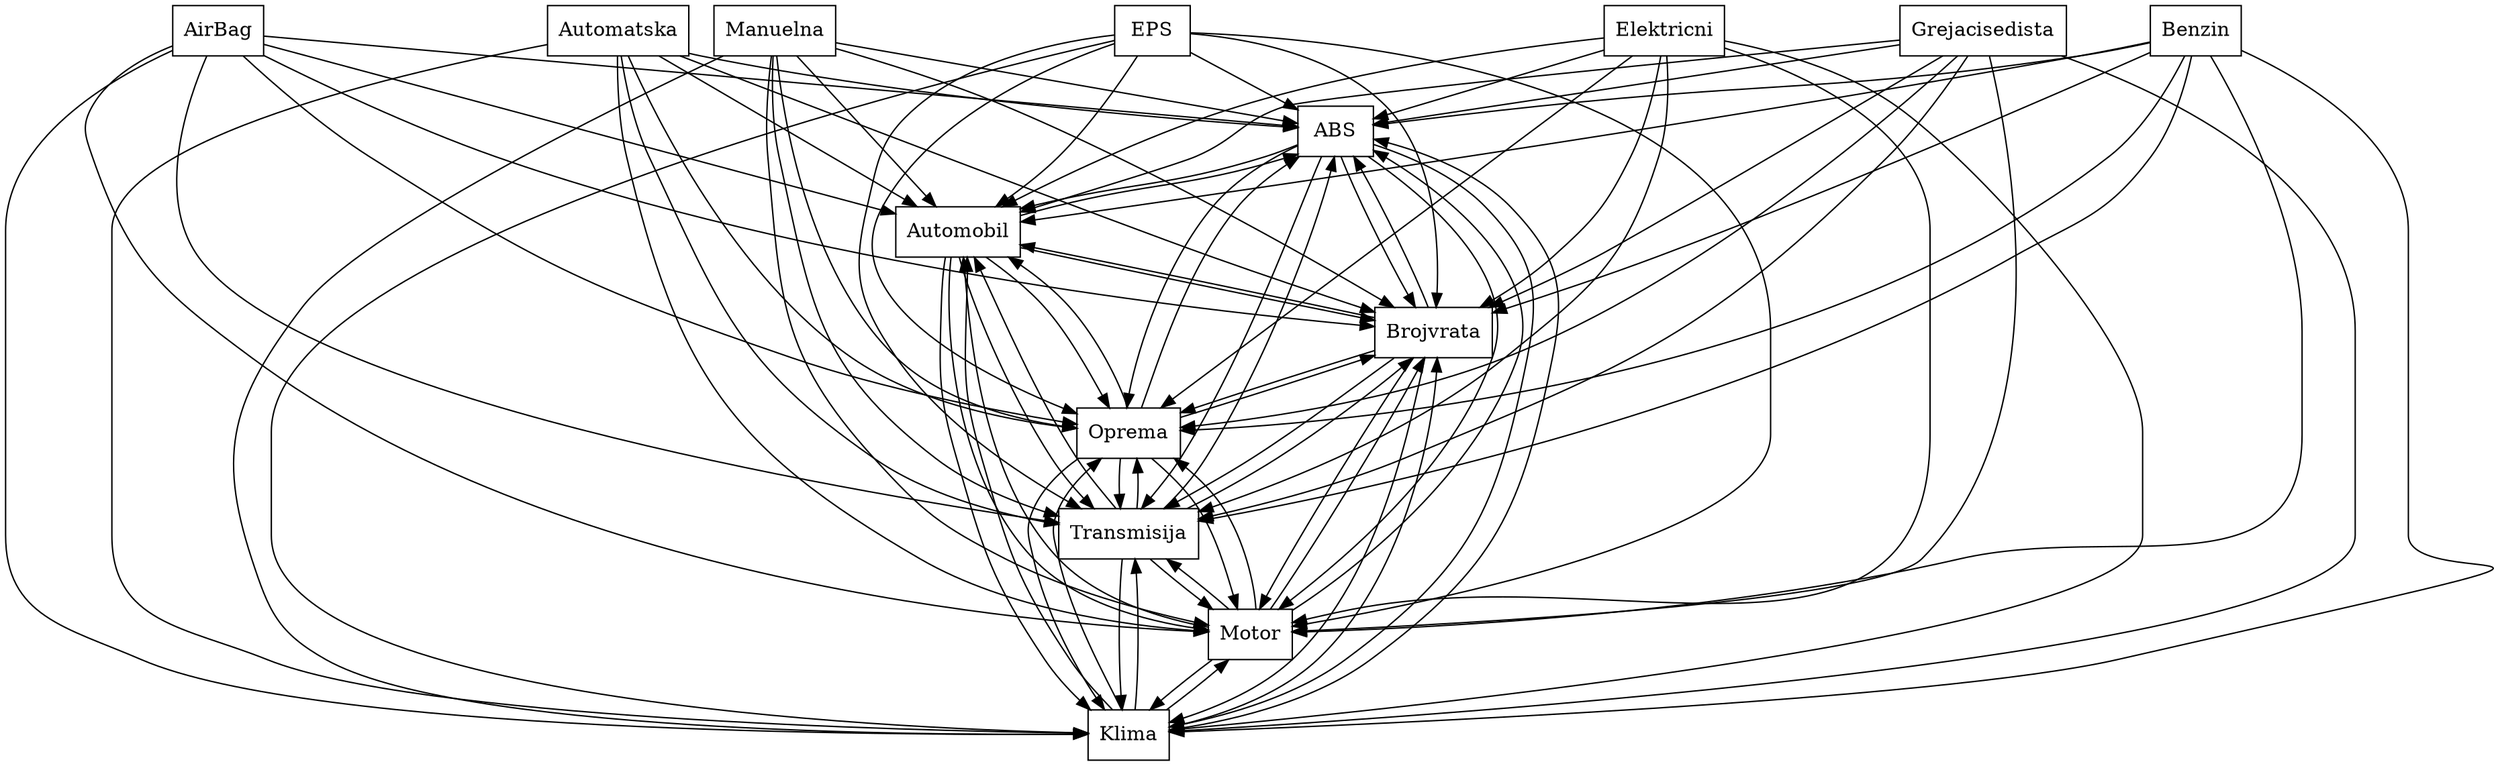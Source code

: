 digraph{
graph [rankdir=TB];
node [shape=box];
edge [arrowhead=normal];
0[label="ABS",]
1[label="Automobil",]
2[label="Klima",]
3[label="EPS",]
4[label="AirBag",]
5[label="Automatska",]
6[label="Manuelna",]
7[label="Motor",]
8[label="Transmisija",]
9[label="Grejacisedista",]
10[label="Oprema",]
11[label="Benzin",]
12[label="Brojvrata",]
13[label="Elektricni",]
0->1[label="",]
0->2[label="",]
0->7[label="",]
0->8[label="",]
0->10[label="",]
0->12[label="",]
1->0[label="",]
1->2[label="",]
1->7[label="",]
1->8[label="",]
1->10[label="",]
1->12[label="",]
2->0[label="",]
2->1[label="",]
2->7[label="",]
2->8[label="",]
2->10[label="",]
2->12[label="",]
3->0[label="",]
3->1[label="",]
3->2[label="",]
3->7[label="",]
3->8[label="",]
3->10[label="",]
3->12[label="",]
4->0[label="",]
4->1[label="",]
4->2[label="",]
4->7[label="",]
4->8[label="",]
4->10[label="",]
4->12[label="",]
5->0[label="",]
5->1[label="",]
5->2[label="",]
5->7[label="",]
5->8[label="",]
5->10[label="",]
5->12[label="",]
6->0[label="",]
6->1[label="",]
6->2[label="",]
6->7[label="",]
6->8[label="",]
6->10[label="",]
6->12[label="",]
7->0[label="",]
7->1[label="",]
7->2[label="",]
7->8[label="",]
7->10[label="",]
7->12[label="",]
8->0[label="",]
8->1[label="",]
8->2[label="",]
8->7[label="",]
8->10[label="",]
8->12[label="",]
9->0[label="",]
9->1[label="",]
9->2[label="",]
9->7[label="",]
9->8[label="",]
9->10[label="",]
9->12[label="",]
10->0[label="",]
10->1[label="",]
10->2[label="",]
10->7[label="",]
10->8[label="",]
10->12[label="",]
11->0[label="",]
11->1[label="",]
11->2[label="",]
11->7[label="",]
11->8[label="",]
11->10[label="",]
11->12[label="",]
12->0[label="",]
12->1[label="",]
12->2[label="",]
12->7[label="",]
12->8[label="",]
12->10[label="",]
13->0[label="",]
13->1[label="",]
13->2[label="",]
13->7[label="",]
13->8[label="",]
13->10[label="",]
13->12[label="",]
}
